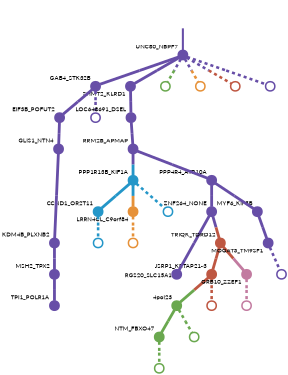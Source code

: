 strict digraph  {
graph[splines=false]; nodesep=0.7; rankdir=TB; ranksep=0.6; forcelabels=true; dpi=600; size=2.5;
0 [color="#674ea7ff", fillcolor="#674ea7ff", fixedsize=true, fontname=Lato, fontsize="12pt", height="0.25", label="", penwidth=3, shape=circle, style=filled, xlabel=UNC80_NBPF7];
12 [color="#674ea7ff", fillcolor="#674ea7ff", fixedsize=true, fontname=Lato, fontsize="12pt", height="0.25", label="", penwidth=3, shape=circle, style=filled, xlabel=GAB4_STK32B];
13 [color="#674ea7ff", fillcolor="#674ea7ff", fixedsize=true, fontname=Lato, fontsize="12pt", height="0.25", label="", penwidth=3, shape=circle, style=filled, xlabel=SHMT2_KLRD1];
23 [color="#6aa84fff", fillcolor="#6aa84fff", fixedsize=true, fontname=Lato, fontsize="12pt", height="0.25", label="", penwidth=3, shape=circle, style=solid, xlabel=""];
27 [color="#e69138ff", fillcolor="#e69138ff", fixedsize=true, fontname=Lato, fontsize="12pt", height="0.25", label="", penwidth=3, shape=circle, style=solid, xlabel=""];
29 [color="#be5742ff", fillcolor="#be5742ff", fixedsize=true, fontname=Lato, fontsize="12pt", height="0.25", label="", penwidth=3, shape=circle, style=solid, xlabel=""];
33 [color="#674ea7ff", fillcolor="#674ea7ff", fixedsize=true, fontname=Lato, fontsize="12pt", height="0.25", label="", penwidth=3, shape=circle, style=solid, xlabel=""];
1 [color="#674ea7ff", fillcolor="#674ea7ff", fixedsize=true, fontname=Lato, fontsize="12pt", height="0.25", label="", penwidth=3, shape=circle, style=filled, xlabel=KDM4B_PLXNB2];
19 [color="#674ea7ff", fillcolor="#674ea7ff", fixedsize=true, fontname=Lato, fontsize="12pt", height="0.25", label="", penwidth=3, shape=circle, style=filled, xlabel=MSH2_TPX2];
4 [color="#be5742ff", fillcolor="#be5742ff", fixedsize=true, fontname=Lato, fontsize="12pt", height="0.25", label="", penwidth=3, shape=circle, style=filled, xlabel="JSRP1_KRTAP21-3"];
22 [color="#6aa84fff", fillcolor="#6aa84fff", fixedsize=true, fontname=Lato, fontsize="12pt", height="0.25", label="", penwidth=3, shape=circle, style=filled, xlabel="4pol23"];
30 [color="#be5742ff", fillcolor="#be5742ff", fixedsize=true, fontname=Lato, fontsize="12pt", height="0.25", label="", penwidth=3, shape=circle, style=solid, xlabel=""];
5 [color="#674ea7ff", fillcolor="#674ea7ff", fixedsize=true, fontname=Lato, fontsize="12pt", height="0.25", label="", penwidth=3, shape=circle, style=filled, xlabel=ZNF264_NONE];
2 [color="#674ea7ff", fillcolor="#674ea7ff", fixedsize=true, fontname=Lato, fontsize="12pt", height="0.25", label="", penwidth=3, shape=circle, style=filled, xlabel=RGS20_SLC15A1];
21 [color="#be5742ff", fillcolor="#be5742ff", fixedsize=true, fontname=Lato, fontsize="12pt", height="0.25", label="", penwidth=3, shape=circle, style=filled, xlabel=TRIQK_TDRD12];
6 [color="#674ea7ff", fillcolor="#674ea7ff", fixedsize=true, fontname=Lato, fontsize="12pt", height="0.25", label="", penwidth=3, shape=circle, style=filled, xlabel=RRM2B_APMAP];
8 [color="#2496c8ff", fillcolor="#2496c8ff", fixedsize=true, fontname=Lato, fontsize="12pt", height="0.25", label="", penwidth=3, shape=circle, style=filled, xlabel=PPP1R13B_KIF1A];
14 [color="#674ea7ff", fillcolor="#674ea7ff", fixedsize=true, fontname=Lato, fontsize="12pt", height="0.25", label="", penwidth=3, shape=circle, style=filled, xlabel=PPP4R4_ATP10A];
7 [color="#674ea7ff", fillcolor="#674ea7ff", fixedsize=true, fontname=Lato, fontsize="12pt", height="0.25", label="", penwidth=3, shape=circle, style=filled, xlabel=LOC648691_DSEL];
11 [color="#2496c8ff", fillcolor="#2496c8ff", fixedsize=true, fontname=Lato, fontsize="12pt", height="0.25", label="", penwidth=3, shape=circle, style=filled, xlabel=CCND1_OR2T11];
15 [color="#e69138ff", fillcolor="#e69138ff", fixedsize=true, fontname=Lato, fontsize="12pt", height="0.25", label="", penwidth=3, shape=circle, style=filled, xlabel=LRRN4CL_C9orf84];
31 [color="#2496c8ff", fillcolor="#2496c8ff", fixedsize=true, fontname=Lato, fontsize="12pt", height="0.25", label="", penwidth=3, shape=circle, style=solid, xlabel=""];
9 [color="#c27ba0ff", fillcolor="#c27ba0ff", fixedsize=true, fontname=Lato, fontsize="12pt", height="0.25", label="", penwidth=3, shape=circle, style=filled, xlabel=GRB10_ZZEF1];
26 [color="#c27ba0ff", fillcolor="#c27ba0ff", fixedsize=true, fontname=Lato, fontsize="12pt", height="0.25", label="", penwidth=3, shape=circle, style=solid, xlabel=""];
10 [color="#674ea7ff", fillcolor="#674ea7ff", fixedsize=true, fontname=Lato, fontsize="12pt", height="0.25", label="", penwidth=3, shape=circle, style=filled, xlabel=GLIS1_NTN4];
32 [color="#2496c8ff", fillcolor="#2496c8ff", fixedsize=true, fontname=Lato, fontsize="12pt", height="0.25", label="", penwidth=3, shape=circle, style=solid, xlabel=""];
17 [color="#674ea7ff", fillcolor="#674ea7ff", fixedsize=true, fontname=Lato, fontsize="12pt", height="0.25", label="", penwidth=3, shape=circle, style=filled, xlabel=EIF3B_POFUT2];
34 [color="#674ea7ff", fillcolor="#674ea7ff", fixedsize=true, fontname=Lato, fontsize="12pt", height="0.25", label="", penwidth=3, shape=circle, style=solid, xlabel=""];
20 [color="#674ea7ff", fillcolor="#674ea7ff", fixedsize=true, fontname=Lato, fontsize="12pt", height="0.25", label="", penwidth=3, shape=circle, style=filled, xlabel=MYF6_KIF5B];
28 [color="#e69138ff", fillcolor="#e69138ff", fixedsize=true, fontname=Lato, fontsize="12pt", height="0.25", label="", penwidth=3, shape=circle, style=solid, xlabel=""];
16 [color="#674ea7ff", fillcolor="#674ea7ff", fixedsize=true, fontname=Lato, fontsize="12pt", height="0.25", label="", penwidth=3, shape=circle, style=filled, xlabel=MOGAT3_TM9SF1];
35 [color="#674ea7ff", fillcolor="#674ea7ff", fixedsize=true, fontname=Lato, fontsize="12pt", height="0.25", label="", penwidth=3, shape=circle, style=solid, xlabel=""];
18 [color="#6aa84fff", fillcolor="#6aa84fff", fixedsize=true, fontname=Lato, fontsize="12pt", height="0.25", label="", penwidth=3, shape=circle, style=filled, xlabel=NTM_FBXO47];
25 [color="#6aa84fff", fillcolor="#6aa84fff", fixedsize=true, fontname=Lato, fontsize="12pt", height="0.25", label="", penwidth=3, shape=circle, style=solid, xlabel=""];
3 [color="#674ea7ff", fillcolor="#674ea7ff", fixedsize=true, fontname=Lato, fontsize="12pt", height="0.25", label="", penwidth=3, shape=circle, style=filled, xlabel=TPI1_POLR1A];
24 [color="#6aa84fff", fillcolor="#6aa84fff", fixedsize=true, fontname=Lato, fontsize="12pt", height="0.25", label="", penwidth=3, shape=circle, style=solid, xlabel=""];
normal [label="", penwidth=3, style=invis, xlabel=UNC80_NBPF7];
0 -> 12  [arrowsize=0, color="#674ea7ff;0.5:#674ea7ff", minlen="1.2388060092926025", penwidth="5.5", style=solid];
0 -> 13  [arrowsize=0, color="#674ea7ff;0.5:#674ea7ff", minlen="1.2089552879333496", penwidth="5.5", style=solid];
0 -> 23  [arrowsize=0, color="#674ea7ff;0.5:#6aa84fff", minlen="1.0746269226074219", penwidth=5, style=dashed];
0 -> 27  [arrowsize=0, color="#674ea7ff;0.5:#e69138ff", minlen="1.0746269226074219", penwidth=5, style=dashed];
0 -> 29  [arrowsize=0, color="#674ea7ff;0.5:#be5742ff", minlen="1.0746269226074219", penwidth=5, style=dashed];
0 -> 33  [arrowsize=0, color="#674ea7ff;0.5:#674ea7ff", minlen="1.0746269226074219", penwidth=5, style=dashed];
12 -> 17  [arrowsize=0, color="#674ea7ff;0.5:#674ea7ff", minlen="1.1791044473648071", penwidth="5.5", style=solid];
12 -> 34  [arrowsize=0, color="#674ea7ff;0.5:#674ea7ff", minlen="1.0746269226074219", penwidth=5, style=dashed];
13 -> 7  [arrowsize=0, color="#674ea7ff;0.5:#674ea7ff", minlen="1.4477611780166626", penwidth="5.5", style=solid];
1 -> 19  [arrowsize=0, color="#674ea7ff;0.5:#674ea7ff", minlen="1.1492537260055542", penwidth="5.5", style=solid];
19 -> 3  [arrowsize=0, color="#674ea7ff;0.5:#674ea7ff", minlen="1.5970149040222168", penwidth="5.5", style=solid];
4 -> 22  [arrowsize=0, color="#be5742ff;0.5:#6aa84fff", minlen="1.0746269226074219", penwidth="5.5", style=solid];
4 -> 30  [arrowsize=0, color="#be5742ff;0.5:#be5742ff", minlen="1.0746269226074219", penwidth=5, style=dashed];
22 -> 18  [arrowsize=0, color="#6aa84fff;0.5:#6aa84fff", minlen="1.1791044473648071", penwidth="5.5", style=solid];
22 -> 24  [arrowsize=0, color="#6aa84fff;0.5:#6aa84fff", minlen="1.0746269226074219", penwidth=5, style=dashed];
5 -> 2  [arrowsize=0, color="#674ea7ff;0.5:#674ea7ff", minlen="2.3134326934814453", penwidth="5.5", style=solid];
5 -> 21  [arrowsize=0, color="#674ea7ff;0.5:#be5742ff", minlen="1.1492537260055542", penwidth="5.5", style=solid];
21 -> 4  [arrowsize=0, color="#be5742ff;0.5:#be5742ff", minlen="1.507462739944458", penwidth="5.5", style=solid];
21 -> 9  [arrowsize=0, color="#be5742ff;0.5:#c27ba0ff", minlen="1.4477611780166626", penwidth="5.5", style=solid];
6 -> 8  [arrowsize=0, color="#674ea7ff;0.5:#2496c8ff", minlen="1.4477611780166626", penwidth="5.5", style=solid];
6 -> 14  [arrowsize=0, color="#674ea7ff;0.5:#674ea7ff", minlen="1.2089552879333496", penwidth="5.5", style=solid];
8 -> 11  [arrowsize=0, color="#2496c8ff;0.5:#2496c8ff", minlen="1.2686567306518555", penwidth="5.5", style=solid];
8 -> 15  [arrowsize=0, color="#2496c8ff;0.5:#e69138ff", minlen="1.2089552879333496", penwidth="5.5", style=solid];
8 -> 31  [arrowsize=0, color="#2496c8ff;0.5:#2496c8ff", minlen="1.0746269226074219", penwidth=5, style=dashed];
14 -> 5  [arrowsize=0, color="#674ea7ff;0.5:#674ea7ff", minlen="1.4776118993759155", penwidth="5.5", style=solid];
14 -> 20  [arrowsize=0, color="#674ea7ff;0.5:#674ea7ff", minlen="1.1492537260055542", penwidth="5.5", style=solid];
7 -> 6  [arrowsize=0, color="#674ea7ff;0.5:#674ea7ff", minlen="1.4477611780166626", penwidth="5.5", style=solid];
11 -> 32  [arrowsize=0, color="#2496c8ff;0.5:#2496c8ff", minlen="1.0746269226074219", penwidth=5, style=dashed];
15 -> 28  [arrowsize=0, color="#e69138ff;0.5:#e69138ff", minlen="1.0746269226074219", penwidth=5, style=dashed];
9 -> 26  [arrowsize=0, color="#c27ba0ff;0.5:#c27ba0ff", minlen="1.0746269226074219", penwidth=5, style=dashed];
10 -> 1  [arrowsize=0, color="#674ea7ff;0.5:#674ea7ff", minlen="3.0", penwidth="5.5", style=solid];
17 -> 10  [arrowsize=0, color="#674ea7ff;0.5:#674ea7ff", minlen="1.4179104566574097", penwidth="5.5", style=solid];
20 -> 16  [arrowsize=0, color="#674ea7ff;0.5:#674ea7ff", minlen="1.2089552879333496", penwidth="5.5", style=solid];
16 -> 35  [arrowsize=0, color="#674ea7ff;0.5:#674ea7ff", minlen="1.0746269226074219", penwidth=5, style=dashed];
18 -> 25  [arrowsize=0, color="#6aa84fff;0.5:#6aa84fff", minlen="1.0746269226074219", penwidth=5, style=dashed];
normal -> 0  [arrowsize=0, color="#674ea7ff", label="", penwidth=4, style=solid];
}
